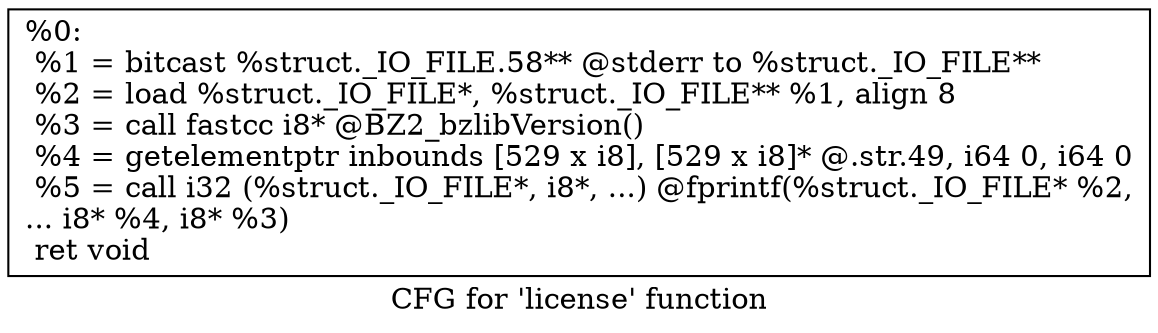 digraph "CFG for 'license' function" {
	label="CFG for 'license' function";

	Node0x1c37330 [shape=record,label="{%0:\l  %1 = bitcast %struct._IO_FILE.58** @stderr to %struct._IO_FILE**\l  %2 = load %struct._IO_FILE*, %struct._IO_FILE** %1, align 8\l  %3 = call fastcc i8* @BZ2_bzlibVersion()\l  %4 = getelementptr inbounds [529 x i8], [529 x i8]* @.str.49, i64 0, i64 0\l  %5 = call i32 (%struct._IO_FILE*, i8*, ...) @fprintf(%struct._IO_FILE* %2,\l... i8* %4, i8* %3)\l  ret void\l}"];
}
